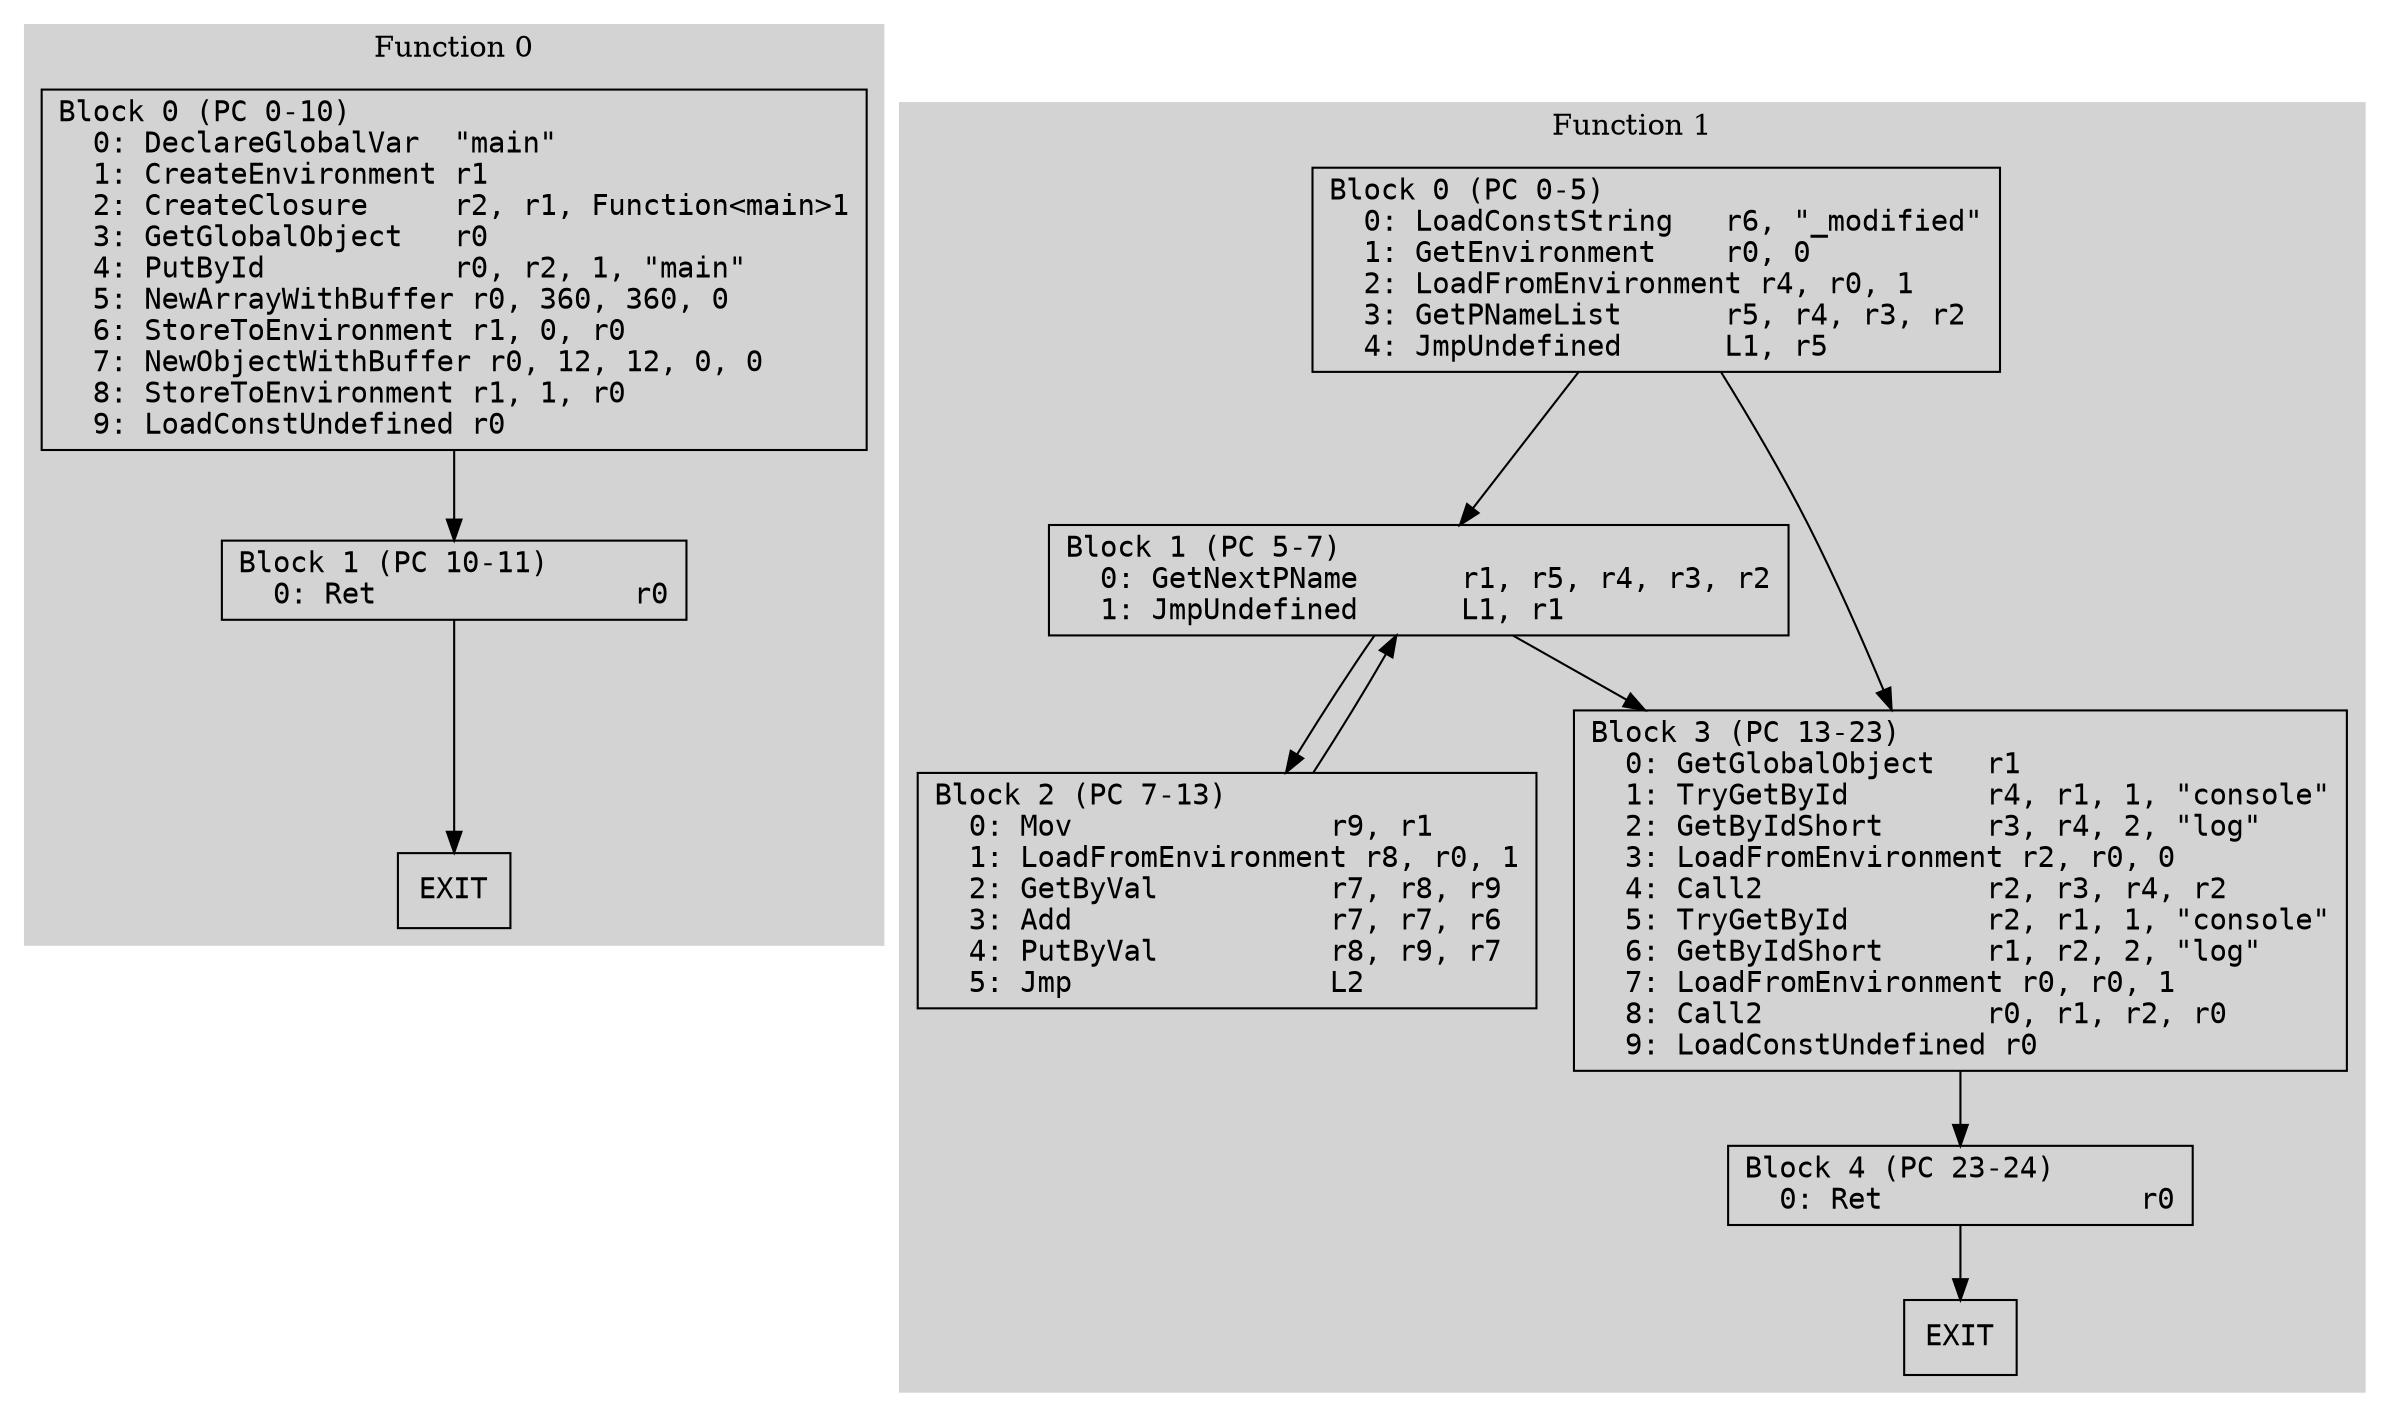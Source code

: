 // CFG analysis for array_constants_v90
// Generated from data/array_constants_v90.hbc

digraph {
  rankdir=TB;
  node [shape=box, fontname="monospace"];

  subgraph cluster_function_0 {
    label = "Function 0";
    style = filled;
    color = lightgrey;

    f0_n0 [ label = "Block 0 (PC 0-10)\l  0: DeclareGlobalVar  \"main\"\l  1: CreateEnvironment r1\l  2: CreateClosure     r2, r1, Function<main>1\l  3: GetGlobalObject   r0\l  4: PutById           r0, r2, 1, \"main\"\l  5: NewArrayWithBuffer r0, 360, 360, 0\l  6: StoreToEnvironment r1, 0, r0\l  7: NewObjectWithBuffer r0, 12, 12, 0, 0\l  8: StoreToEnvironment r1, 1, r0\l  9: LoadConstUndefined r0\l" ]
    f0_n1 [ label = "Block 1 (PC 10-11)\l  0: Ret               r0\l" ]
    f0_n2 [ label = "EXIT" ]

    f0_n0 -> f0_n1
    f0_n1 -> f0_n2
  }

  subgraph cluster_function_1 {
    label = "Function 1";
    style = filled;
    color = lightgrey;

    f1_n0 [ label = "Block 0 (PC 0-5)\l  0: LoadConstString   r6, \"_modified\"\l  1: GetEnvironment    r0, 0\l  2: LoadFromEnvironment r4, r0, 1\l  3: GetPNameList      r5, r4, r3, r2\l  4: JmpUndefined      L1, r5\l" ]
    f1_n1 [ label = "Block 1 (PC 5-7)\l  0: GetNextPName      r1, r5, r4, r3, r2\l  1: JmpUndefined      L1, r1\l" ]
    f1_n2 [ label = "Block 2 (PC 7-13)\l  0: Mov               r9, r1\l  1: LoadFromEnvironment r8, r0, 1\l  2: GetByVal          r7, r8, r9\l  3: Add               r7, r7, r6\l  4: PutByVal          r8, r9, r7\l  5: Jmp               L2\l" ]
    f1_n3 [ label = "Block 3 (PC 13-23)\l  0: GetGlobalObject   r1\l  1: TryGetById        r4, r1, 1, \"console\"\l  2: GetByIdShort      r3, r4, 2, \"log\"\l  3: LoadFromEnvironment r2, r0, 0\l  4: Call2             r2, r3, r4, r2\l  5: TryGetById        r2, r1, 1, \"console\"\l  6: GetByIdShort      r1, r2, 2, \"log\"\l  7: LoadFromEnvironment r0, r0, 1\l  8: Call2             r0, r1, r2, r0\l  9: LoadConstUndefined r0\l" ]
    f1_n4 [ label = "Block 4 (PC 23-24)\l  0: Ret               r0\l" ]
    f1_n5 [ label = "EXIT" ]

    f1_n0 -> f1_n3
    f1_n0 -> f1_n1
    f1_n1 -> f1_n3
    f1_n1 -> f1_n2
    f1_n2 -> f1_n1
    f1_n3 -> f1_n4
    f1_n4 -> f1_n5
  }

}
